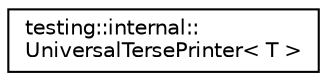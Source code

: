 digraph "Иерархия классов. Графический вид."
{
 // LATEX_PDF_SIZE
  edge [fontname="Helvetica",fontsize="10",labelfontname="Helvetica",labelfontsize="10"];
  node [fontname="Helvetica",fontsize="10",shape=record];
  rankdir="LR";
  Node0 [label="testing::internal::\lUniversalTersePrinter\< T \>",height=0.2,width=0.4,color="black", fillcolor="white", style="filled",URL="$classtesting_1_1internal_1_1_universal_terse_printer.html",tooltip=" "];
}
